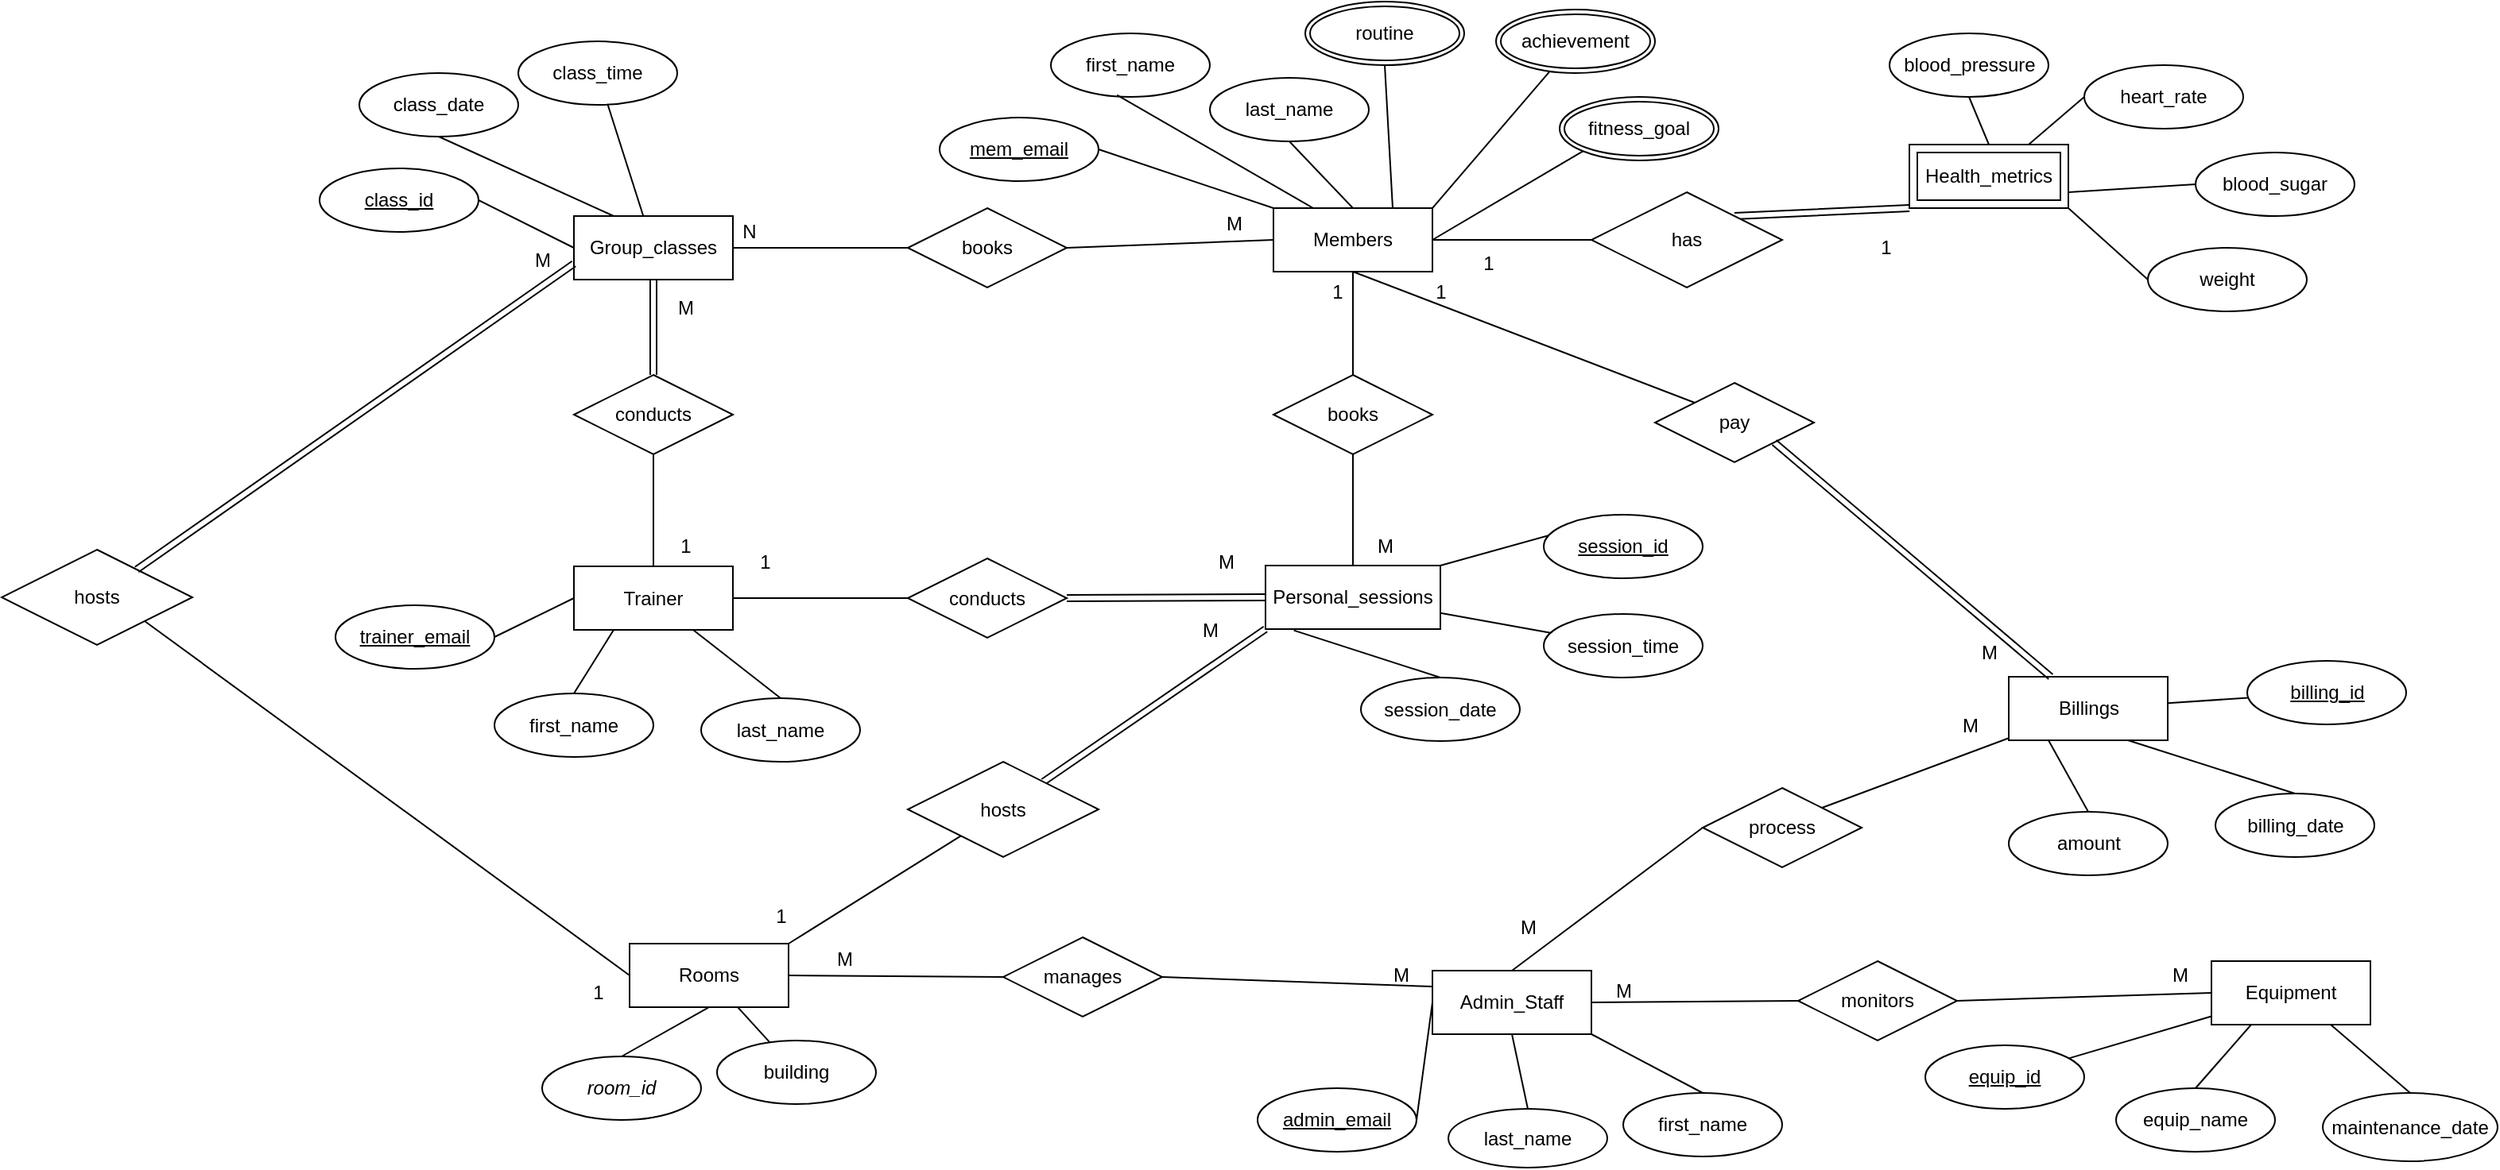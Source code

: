 <mxfile version="24.2.3" type="device">
  <diagram name="Page-1" id="dKdG1l-b8XT4-n1U0-iH">
    <mxGraphModel dx="2693" dy="757" grid="1" gridSize="10" guides="1" tooltips="1" connect="1" arrows="1" fold="1" page="1" pageScale="1" pageWidth="850" pageHeight="1100" math="0" shadow="0">
      <root>
        <mxCell id="0" />
        <mxCell id="1" parent="0" />
        <mxCell id="GRVf-cc35iNBk32rHGMJ-2" value="Members" style="whiteSpace=wrap;html=1;align=center;" parent="1" vertex="1">
          <mxGeometry x="120" y="160" width="100" height="40" as="geometry" />
        </mxCell>
        <mxCell id="GRVf-cc35iNBk32rHGMJ-5" value="last_name" style="ellipse;whiteSpace=wrap;html=1;align=center;" parent="1" vertex="1">
          <mxGeometry x="80" y="78" width="100" height="40" as="geometry" />
        </mxCell>
        <mxCell id="GRVf-cc35iNBk32rHGMJ-6" value="first_name" style="ellipse;whiteSpace=wrap;html=1;align=center;" parent="1" vertex="1">
          <mxGeometry x="-20" y="50" width="100" height="40" as="geometry" />
        </mxCell>
        <mxCell id="GRVf-cc35iNBk32rHGMJ-14" value="" style="endArrow=none;html=1;rounded=0;entryX=1;entryY=0.5;entryDx=0;entryDy=0;exitX=0;exitY=0;exitDx=0;exitDy=0;" parent="1" source="GRVf-cc35iNBk32rHGMJ-2" target="GRVf-cc35iNBk32rHGMJ-28" edge="1">
          <mxGeometry width="50" height="50" relative="1" as="geometry">
            <mxPoint x="400" y="310" as="sourcePoint" />
            <mxPoint x="10" y="160" as="targetPoint" />
          </mxGeometry>
        </mxCell>
        <mxCell id="GRVf-cc35iNBk32rHGMJ-15" value="" style="endArrow=none;html=1;rounded=0;entryX=0.416;entryY=0.97;entryDx=0;entryDy=0;entryPerimeter=0;exitX=0.25;exitY=0;exitDx=0;exitDy=0;" parent="1" source="GRVf-cc35iNBk32rHGMJ-2" target="GRVf-cc35iNBk32rHGMJ-6" edge="1">
          <mxGeometry width="50" height="50" relative="1" as="geometry">
            <mxPoint x="400" y="310" as="sourcePoint" />
            <mxPoint x="450" y="260" as="targetPoint" />
          </mxGeometry>
        </mxCell>
        <mxCell id="GRVf-cc35iNBk32rHGMJ-16" value="" style="endArrow=none;html=1;rounded=0;entryX=0.5;entryY=1;entryDx=0;entryDy=0;exitX=0.5;exitY=0;exitDx=0;exitDy=0;" parent="1" source="GRVf-cc35iNBk32rHGMJ-2" target="GRVf-cc35iNBk32rHGMJ-5" edge="1">
          <mxGeometry width="50" height="50" relative="1" as="geometry">
            <mxPoint x="400" y="310" as="sourcePoint" />
            <mxPoint x="450" y="260" as="targetPoint" />
          </mxGeometry>
        </mxCell>
        <mxCell id="GRVf-cc35iNBk32rHGMJ-23" value="1" style="text;html=1;align=center;verticalAlign=middle;resizable=0;points=[];autosize=1;strokeColor=none;fillColor=none;" parent="1" vertex="1">
          <mxGeometry x="577.5" y="118" width="30" height="30" as="geometry" />
        </mxCell>
        <mxCell id="GRVf-cc35iNBk32rHGMJ-27" value="" style="endArrow=none;html=1;rounded=0;entryX=0;entryY=0.5;entryDx=0;entryDy=0;exitX=0.75;exitY=0;exitDx=0;exitDy=0;" parent="1" source="GRVf-cc35iNBk32rHGMJ-134" target="GRVf-cc35iNBk32rHGMJ-32" edge="1">
          <mxGeometry width="50" height="50" relative="1" as="geometry">
            <mxPoint x="702.5" y="120" as="sourcePoint" />
            <mxPoint x="732.5" y="98" as="targetPoint" />
          </mxGeometry>
        </mxCell>
        <mxCell id="GRVf-cc35iNBk32rHGMJ-28" value="&lt;u&gt;mem_email&lt;/u&gt;" style="ellipse;whiteSpace=wrap;html=1;align=center;" parent="1" vertex="1">
          <mxGeometry x="-90" y="103" width="100" height="40" as="geometry" />
        </mxCell>
        <mxCell id="GRVf-cc35iNBk32rHGMJ-32" value="heart_rate" style="ellipse;shape=ellipse;margin=3;whiteSpace=wrap;html=1;align=center;" parent="1" vertex="1">
          <mxGeometry x="630" y="70" width="100" height="40" as="geometry" />
        </mxCell>
        <mxCell id="GRVf-cc35iNBk32rHGMJ-34" value="blood_pressure" style="ellipse;shape=ellipse;margin=3;whiteSpace=wrap;html=1;align=center;" parent="1" vertex="1">
          <mxGeometry x="507.5" y="50" width="100" height="40" as="geometry" />
        </mxCell>
        <mxCell id="GRVf-cc35iNBk32rHGMJ-37" value="Trainer" style="whiteSpace=wrap;html=1;align=center;" parent="1" vertex="1">
          <mxGeometry x="-320" y="385.5" width="100" height="40" as="geometry" />
        </mxCell>
        <mxCell id="GRVf-cc35iNBk32rHGMJ-38" value="last_name" style="ellipse;whiteSpace=wrap;html=1;align=center;" parent="1" vertex="1">
          <mxGeometry x="-240" y="468.5" width="100" height="40" as="geometry" />
        </mxCell>
        <mxCell id="GRVf-cc35iNBk32rHGMJ-39" value="first_name" style="ellipse;whiteSpace=wrap;html=1;align=center;" parent="1" vertex="1">
          <mxGeometry x="-370" y="465.5" width="100" height="40" as="geometry" />
        </mxCell>
        <mxCell id="GRVf-cc35iNBk32rHGMJ-40" value="" style="endArrow=none;html=1;rounded=0;entryX=1;entryY=0.5;entryDx=0;entryDy=0;exitX=0;exitY=0.5;exitDx=0;exitDy=0;" parent="1" source="GRVf-cc35iNBk32rHGMJ-37" target="GRVf-cc35iNBk32rHGMJ-44" edge="1">
          <mxGeometry width="50" height="50" relative="1" as="geometry">
            <mxPoint x="-30" y="555.5" as="sourcePoint" />
            <mxPoint x="-420" y="405.5" as="targetPoint" />
          </mxGeometry>
        </mxCell>
        <mxCell id="GRVf-cc35iNBk32rHGMJ-41" value="" style="endArrow=none;html=1;rounded=0;entryX=0.5;entryY=0;entryDx=0;entryDy=0;exitX=0.25;exitY=1;exitDx=0;exitDy=0;" parent="1" source="GRVf-cc35iNBk32rHGMJ-37" target="GRVf-cc35iNBk32rHGMJ-39" edge="1">
          <mxGeometry width="50" height="50" relative="1" as="geometry">
            <mxPoint x="-30" y="555.5" as="sourcePoint" />
            <mxPoint x="20" y="505.5" as="targetPoint" />
          </mxGeometry>
        </mxCell>
        <mxCell id="GRVf-cc35iNBk32rHGMJ-42" value="" style="endArrow=none;html=1;rounded=0;entryX=0.5;entryY=0;entryDx=0;entryDy=0;exitX=0.75;exitY=1;exitDx=0;exitDy=0;" parent="1" source="GRVf-cc35iNBk32rHGMJ-37" target="GRVf-cc35iNBk32rHGMJ-38" edge="1">
          <mxGeometry width="50" height="50" relative="1" as="geometry">
            <mxPoint x="-30" y="555.5" as="sourcePoint" />
            <mxPoint x="20" y="505.5" as="targetPoint" />
          </mxGeometry>
        </mxCell>
        <mxCell id="GRVf-cc35iNBk32rHGMJ-43" value="" style="resizable=0;html=1;whiteSpace=wrap;align=left;verticalAlign=bottom;" parent="1" connectable="0" vertex="1">
          <mxGeometry x="-210" y="425.5" as="geometry" />
        </mxCell>
        <mxCell id="GRVf-cc35iNBk32rHGMJ-44" value="&lt;u&gt;trainer_email&lt;/u&gt;" style="ellipse;whiteSpace=wrap;html=1;align=center;" parent="1" vertex="1">
          <mxGeometry x="-470" y="410" width="100" height="40" as="geometry" />
        </mxCell>
        <mxCell id="GRVf-cc35iNBk32rHGMJ-47" value="Admin_Staff" style="whiteSpace=wrap;html=1;align=center;" parent="1" vertex="1">
          <mxGeometry x="220" y="640" width="100" height="40" as="geometry" />
        </mxCell>
        <mxCell id="GRVf-cc35iNBk32rHGMJ-48" value="last_name" style="ellipse;whiteSpace=wrap;html=1;align=center;" parent="1" vertex="1">
          <mxGeometry x="230" y="727" width="100" height="37" as="geometry" />
        </mxCell>
        <mxCell id="GRVf-cc35iNBk32rHGMJ-49" value="first_name" style="ellipse;whiteSpace=wrap;html=1;align=center;" parent="1" vertex="1">
          <mxGeometry x="340" y="717" width="100" height="40" as="geometry" />
        </mxCell>
        <mxCell id="GRVf-cc35iNBk32rHGMJ-50" value="" style="endArrow=none;html=1;rounded=0;entryX=1;entryY=0.5;entryDx=0;entryDy=0;exitX=0;exitY=0.5;exitDx=0;exitDy=0;" parent="1" source="GRVf-cc35iNBk32rHGMJ-47" target="GRVf-cc35iNBk32rHGMJ-54" edge="1">
          <mxGeometry width="50" height="50" relative="1" as="geometry">
            <mxPoint x="490" y="767" as="sourcePoint" />
            <mxPoint x="100" y="617" as="targetPoint" />
          </mxGeometry>
        </mxCell>
        <mxCell id="GRVf-cc35iNBk32rHGMJ-51" value="" style="endArrow=none;html=1;rounded=0;entryX=0.5;entryY=0;entryDx=0;entryDy=0;exitX=1;exitY=1;exitDx=0;exitDy=0;" parent="1" source="GRVf-cc35iNBk32rHGMJ-47" target="GRVf-cc35iNBk32rHGMJ-49" edge="1">
          <mxGeometry width="50" height="50" relative="1" as="geometry">
            <mxPoint x="490" y="767" as="sourcePoint" />
            <mxPoint x="540" y="717" as="targetPoint" />
          </mxGeometry>
        </mxCell>
        <mxCell id="GRVf-cc35iNBk32rHGMJ-54" value="&lt;u&gt;admin_email&lt;/u&gt;" style="ellipse;whiteSpace=wrap;html=1;align=center;" parent="1" vertex="1">
          <mxGeometry x="110" y="714" width="100" height="40" as="geometry" />
        </mxCell>
        <mxCell id="GRVf-cc35iNBk32rHGMJ-57" value="" style="endArrow=none;html=1;rounded=0;entryX=0.5;entryY=0;entryDx=0;entryDy=0;exitX=0.5;exitY=1;exitDx=0;exitDy=0;" parent="1" source="GRVf-cc35iNBk32rHGMJ-47" target="GRVf-cc35iNBk32rHGMJ-48" edge="1">
          <mxGeometry width="50" height="50" relative="1" as="geometry">
            <mxPoint x="120" y="507" as="sourcePoint" />
            <mxPoint x="170" y="457" as="targetPoint" />
          </mxGeometry>
        </mxCell>
        <mxCell id="GRVf-cc35iNBk32rHGMJ-68" value="Personal_sessions" style="whiteSpace=wrap;html=1;align=center;" parent="1" vertex="1">
          <mxGeometry x="115" y="385" width="110" height="40" as="geometry" />
        </mxCell>
        <mxCell id="GRVf-cc35iNBk32rHGMJ-70" value="session_date" style="ellipse;whiteSpace=wrap;html=1;align=center;" parent="1" vertex="1">
          <mxGeometry x="175" y="455.5" width="100" height="40" as="geometry" />
        </mxCell>
        <mxCell id="GRVf-cc35iNBk32rHGMJ-71" value="" style="endArrow=none;html=1;rounded=0;entryX=0.5;entryY=0;entryDx=0;entryDy=0;exitX=1;exitY=0;exitDx=0;exitDy=0;" parent="1" source="GRVf-cc35iNBk32rHGMJ-68" target="GRVf-cc35iNBk32rHGMJ-73" edge="1">
          <mxGeometry width="50" height="50" relative="1" as="geometry">
            <mxPoint x="420" y="510.5" as="sourcePoint" />
            <mxPoint x="30" y="360.5" as="targetPoint" />
          </mxGeometry>
        </mxCell>
        <mxCell id="GRVf-cc35iNBk32rHGMJ-72" value="" style="endArrow=none;html=1;rounded=0;entryX=0.5;entryY=0;entryDx=0;entryDy=0;exitX=0.162;exitY=1.02;exitDx=0;exitDy=0;exitPerimeter=0;" parent="1" source="GRVf-cc35iNBk32rHGMJ-68" target="GRVf-cc35iNBk32rHGMJ-70" edge="1">
          <mxGeometry width="50" height="50" relative="1" as="geometry">
            <mxPoint x="420" y="510.5" as="sourcePoint" />
            <mxPoint x="470" y="460.5" as="targetPoint" />
          </mxGeometry>
        </mxCell>
        <mxCell id="GRVf-cc35iNBk32rHGMJ-73" value="&lt;u&gt;session_id&lt;/u&gt;" style="ellipse;whiteSpace=wrap;html=1;align=center;" parent="1" vertex="1">
          <mxGeometry x="290" y="353" width="100" height="40" as="geometry" />
        </mxCell>
        <mxCell id="GRVf-cc35iNBk32rHGMJ-74" value="session_time" style="ellipse;whiteSpace=wrap;html=1;align=center;" parent="1" vertex="1">
          <mxGeometry x="290" y="415.5" width="100" height="40" as="geometry" />
        </mxCell>
        <mxCell id="GRVf-cc35iNBk32rHGMJ-75" value="" style="endArrow=none;html=1;rounded=0;" parent="1" source="GRVf-cc35iNBk32rHGMJ-74" target="GRVf-cc35iNBk32rHGMJ-68" edge="1">
          <mxGeometry width="50" height="50" relative="1" as="geometry">
            <mxPoint x="420" y="500.5" as="sourcePoint" />
            <mxPoint x="470" y="450.5" as="targetPoint" />
          </mxGeometry>
        </mxCell>
        <mxCell id="GRVf-cc35iNBk32rHGMJ-77" value="books" style="shape=rhombus;perimeter=rhombusPerimeter;whiteSpace=wrap;html=1;align=center;" parent="1" vertex="1">
          <mxGeometry x="120" y="265" width="100" height="50" as="geometry" />
        </mxCell>
        <mxCell id="GRVf-cc35iNBk32rHGMJ-78" value="" style="resizable=0;html=1;whiteSpace=wrap;align=right;verticalAlign=bottom;" parent="1" connectable="0" vertex="1">
          <mxGeometry x="240" y="315" as="geometry" />
        </mxCell>
        <mxCell id="GRVf-cc35iNBk32rHGMJ-80" value="conducts" style="shape=rhombus;perimeter=rhombusPerimeter;whiteSpace=wrap;html=1;align=center;" parent="1" vertex="1">
          <mxGeometry x="-110" y="380.5" width="100" height="50" as="geometry" />
        </mxCell>
        <mxCell id="GRVf-cc35iNBk32rHGMJ-90" value="books" style="shape=rhombus;perimeter=rhombusPerimeter;whiteSpace=wrap;html=1;align=center;" parent="1" vertex="1">
          <mxGeometry x="-110" y="160" width="100" height="50" as="geometry" />
        </mxCell>
        <mxCell id="GRVf-cc35iNBk32rHGMJ-91" value="" style="resizable=0;html=1;whiteSpace=wrap;align=right;verticalAlign=bottom;" parent="1" connectable="0" vertex="1">
          <mxGeometry x="-215" y="84.5" as="geometry" />
        </mxCell>
        <mxCell id="GRVf-cc35iNBk32rHGMJ-92" value="conducts" style="shape=rhombus;perimeter=rhombusPerimeter;whiteSpace=wrap;html=1;align=center;" parent="1" vertex="1">
          <mxGeometry x="-320" y="265" width="100" height="50" as="geometry" />
        </mxCell>
        <mxCell id="GRVf-cc35iNBk32rHGMJ-93" value="Rooms" style="whiteSpace=wrap;html=1;align=center;" parent="1" vertex="1">
          <mxGeometry x="-285" y="623" width="100" height="40" as="geometry" />
        </mxCell>
        <mxCell id="GRVf-cc35iNBk32rHGMJ-96" value="" style="endArrow=none;html=1;rounded=0;entryX=0.5;entryY=0;entryDx=0;entryDy=0;exitX=0.5;exitY=1;exitDx=0;exitDy=0;" parent="1" source="GRVf-cc35iNBk32rHGMJ-93" target="GRVf-cc35iNBk32rHGMJ-100" edge="1">
          <mxGeometry width="50" height="50" relative="1" as="geometry">
            <mxPoint x="-10" y="794" as="sourcePoint" />
            <mxPoint x="-400" y="644" as="targetPoint" />
          </mxGeometry>
        </mxCell>
        <mxCell id="GRVf-cc35iNBk32rHGMJ-99" value="" style="resizable=0;html=1;whiteSpace=wrap;align=left;verticalAlign=bottom;" parent="1" connectable="0" vertex="1">
          <mxGeometry x="-190" y="664" as="geometry" />
        </mxCell>
        <mxCell id="GRVf-cc35iNBk32rHGMJ-100" value="&lt;i&gt;room_id&lt;/i&gt;" style="ellipse;whiteSpace=wrap;html=1;align=center;" parent="1" vertex="1">
          <mxGeometry x="-340" y="694" width="100" height="40" as="geometry" />
        </mxCell>
        <mxCell id="GRVf-cc35iNBk32rHGMJ-101" value="building" style="ellipse;whiteSpace=wrap;html=1;align=center;" parent="1" vertex="1">
          <mxGeometry x="-230" y="684" width="100" height="40" as="geometry" />
        </mxCell>
        <mxCell id="GRVf-cc35iNBk32rHGMJ-102" value="" style="endArrow=none;html=1;rounded=0;" parent="1" source="GRVf-cc35iNBk32rHGMJ-101" target="GRVf-cc35iNBk32rHGMJ-93" edge="1">
          <mxGeometry width="50" height="50" relative="1" as="geometry">
            <mxPoint x="-10" y="784" as="sourcePoint" />
            <mxPoint x="40" y="734" as="targetPoint" />
          </mxGeometry>
        </mxCell>
        <mxCell id="GRVf-cc35iNBk32rHGMJ-103" value="Equipment" style="whiteSpace=wrap;html=1;align=center;" parent="1" vertex="1">
          <mxGeometry x="710" y="634" width="100" height="40" as="geometry" />
        </mxCell>
        <mxCell id="GRVf-cc35iNBk32rHGMJ-104" value="maintenance_date" style="ellipse;whiteSpace=wrap;html=1;align=center;" parent="1" vertex="1">
          <mxGeometry x="780" y="717" width="110" height="43" as="geometry" />
        </mxCell>
        <mxCell id="GRVf-cc35iNBk32rHGMJ-105" value="equip_name" style="ellipse;whiteSpace=wrap;html=1;align=center;" parent="1" vertex="1">
          <mxGeometry x="650" y="714" width="100" height="40" as="geometry" />
        </mxCell>
        <mxCell id="GRVf-cc35iNBk32rHGMJ-107" value="" style="endArrow=none;html=1;rounded=0;entryX=0.5;entryY=0;entryDx=0;entryDy=0;exitX=0.25;exitY=1;exitDx=0;exitDy=0;" parent="1" source="GRVf-cc35iNBk32rHGMJ-103" target="GRVf-cc35iNBk32rHGMJ-105" edge="1">
          <mxGeometry width="50" height="50" relative="1" as="geometry">
            <mxPoint x="990" y="804" as="sourcePoint" />
            <mxPoint x="1040" y="754" as="targetPoint" />
          </mxGeometry>
        </mxCell>
        <mxCell id="GRVf-cc35iNBk32rHGMJ-108" value="" style="endArrow=none;html=1;rounded=0;entryX=0.5;entryY=0;entryDx=0;entryDy=0;exitX=0.75;exitY=1;exitDx=0;exitDy=0;" parent="1" source="GRVf-cc35iNBk32rHGMJ-103" target="GRVf-cc35iNBk32rHGMJ-104" edge="1">
          <mxGeometry width="50" height="50" relative="1" as="geometry">
            <mxPoint x="990" y="804" as="sourcePoint" />
            <mxPoint x="1040" y="754" as="targetPoint" />
          </mxGeometry>
        </mxCell>
        <mxCell id="GRVf-cc35iNBk32rHGMJ-109" value="" style="resizable=0;html=1;whiteSpace=wrap;align=left;verticalAlign=bottom;" parent="1" connectable="0" vertex="1">
          <mxGeometry x="810" y="674" as="geometry" />
        </mxCell>
        <mxCell id="GRVf-cc35iNBk32rHGMJ-111" value="&lt;u&gt;equip_id&lt;/u&gt;" style="ellipse;whiteSpace=wrap;html=1;align=center;" parent="1" vertex="1">
          <mxGeometry x="530" y="687" width="100" height="40" as="geometry" />
        </mxCell>
        <mxCell id="GRVf-cc35iNBk32rHGMJ-112" value="" style="endArrow=none;html=1;rounded=0;" parent="1" source="GRVf-cc35iNBk32rHGMJ-111" target="GRVf-cc35iNBk32rHGMJ-103" edge="1">
          <mxGeometry width="50" height="50" relative="1" as="geometry">
            <mxPoint x="990" y="794" as="sourcePoint" />
            <mxPoint x="1040" y="744" as="targetPoint" />
          </mxGeometry>
        </mxCell>
        <mxCell id="GRVf-cc35iNBk32rHGMJ-113" value="Billings" style="whiteSpace=wrap;html=1;align=center;" parent="1" vertex="1">
          <mxGeometry x="582.5" y="455" width="100" height="40" as="geometry" />
        </mxCell>
        <mxCell id="GRVf-cc35iNBk32rHGMJ-114" value="billing_date" style="ellipse;whiteSpace=wrap;html=1;align=center;" parent="1" vertex="1">
          <mxGeometry x="712.5" y="528.5" width="100" height="40" as="geometry" />
        </mxCell>
        <mxCell id="GRVf-cc35iNBk32rHGMJ-115" value="amount" style="ellipse;whiteSpace=wrap;html=1;align=center;" parent="1" vertex="1">
          <mxGeometry x="582.5" y="540" width="100" height="40" as="geometry" />
        </mxCell>
        <mxCell id="GRVf-cc35iNBk32rHGMJ-117" value="" style="endArrow=none;html=1;rounded=0;entryX=0.5;entryY=0;entryDx=0;entryDy=0;exitX=0.25;exitY=1;exitDx=0;exitDy=0;" parent="1" source="GRVf-cc35iNBk32rHGMJ-113" target="GRVf-cc35iNBk32rHGMJ-115" edge="1">
          <mxGeometry width="50" height="50" relative="1" as="geometry">
            <mxPoint x="862.5" y="625" as="sourcePoint" />
            <mxPoint x="912.5" y="575" as="targetPoint" />
          </mxGeometry>
        </mxCell>
        <mxCell id="GRVf-cc35iNBk32rHGMJ-118" value="" style="endArrow=none;html=1;rounded=0;entryX=0.5;entryY=0;entryDx=0;entryDy=0;exitX=0.75;exitY=1;exitDx=0;exitDy=0;" parent="1" source="GRVf-cc35iNBk32rHGMJ-113" target="GRVf-cc35iNBk32rHGMJ-114" edge="1">
          <mxGeometry width="50" height="50" relative="1" as="geometry">
            <mxPoint x="862.5" y="625" as="sourcePoint" />
            <mxPoint x="912.5" y="575" as="targetPoint" />
          </mxGeometry>
        </mxCell>
        <mxCell id="GRVf-cc35iNBk32rHGMJ-119" value="" style="resizable=0;html=1;whiteSpace=wrap;align=left;verticalAlign=bottom;" parent="1" connectable="0" vertex="1">
          <mxGeometry x="682.5" y="495" as="geometry" />
        </mxCell>
        <mxCell id="GRVf-cc35iNBk32rHGMJ-121" value="&lt;u&gt;billing_id&lt;/u&gt;" style="ellipse;whiteSpace=wrap;html=1;align=center;" parent="1" vertex="1">
          <mxGeometry x="732.5" y="445" width="100" height="40" as="geometry" />
        </mxCell>
        <mxCell id="GRVf-cc35iNBk32rHGMJ-122" value="" style="endArrow=none;html=1;rounded=0;" parent="1" source="GRVf-cc35iNBk32rHGMJ-121" target="GRVf-cc35iNBk32rHGMJ-113" edge="1">
          <mxGeometry width="50" height="50" relative="1" as="geometry">
            <mxPoint x="862.5" y="615" as="sourcePoint" />
            <mxPoint x="912.5" y="565" as="targetPoint" />
          </mxGeometry>
        </mxCell>
        <mxCell id="GRVf-cc35iNBk32rHGMJ-123" value="Group_classes" style="whiteSpace=wrap;html=1;align=center;" parent="1" vertex="1">
          <mxGeometry x="-320" y="165" width="100" height="40" as="geometry" />
        </mxCell>
        <mxCell id="GRVf-cc35iNBk32rHGMJ-125" value="class_date" style="ellipse;whiteSpace=wrap;html=1;align=center;" parent="1" vertex="1">
          <mxGeometry x="-455" y="75" width="100" height="40" as="geometry" />
        </mxCell>
        <mxCell id="GRVf-cc35iNBk32rHGMJ-126" value="" style="endArrow=none;html=1;rounded=0;entryX=1;entryY=0.5;entryDx=0;entryDy=0;exitX=0;exitY=0.5;exitDx=0;exitDy=0;" parent="1" source="GRVf-cc35iNBk32rHGMJ-123" target="GRVf-cc35iNBk32rHGMJ-130" edge="1">
          <mxGeometry width="50" height="50" relative="1" as="geometry">
            <mxPoint x="-35" y="335" as="sourcePoint" />
            <mxPoint x="-425" y="185" as="targetPoint" />
          </mxGeometry>
        </mxCell>
        <mxCell id="GRVf-cc35iNBk32rHGMJ-127" value="" style="endArrow=none;html=1;rounded=0;entryX=0.5;entryY=1;entryDx=0;entryDy=0;exitX=0.25;exitY=0;exitDx=0;exitDy=0;" parent="1" source="GRVf-cc35iNBk32rHGMJ-123" target="GRVf-cc35iNBk32rHGMJ-125" edge="1">
          <mxGeometry width="50" height="50" relative="1" as="geometry">
            <mxPoint x="-35" y="335" as="sourcePoint" />
            <mxPoint x="15" y="285" as="targetPoint" />
          </mxGeometry>
        </mxCell>
        <mxCell id="GRVf-cc35iNBk32rHGMJ-129" value="" style="resizable=0;html=1;whiteSpace=wrap;align=left;verticalAlign=bottom;" parent="1" connectable="0" vertex="1">
          <mxGeometry x="-215" y="205" as="geometry" />
        </mxCell>
        <mxCell id="GRVf-cc35iNBk32rHGMJ-130" value="&lt;u&gt;class_id&lt;/u&gt;" style="ellipse;whiteSpace=wrap;html=1;align=center;" parent="1" vertex="1">
          <mxGeometry x="-480" y="135" width="100" height="40" as="geometry" />
        </mxCell>
        <mxCell id="GRVf-cc35iNBk32rHGMJ-131" value="class_time" style="ellipse;whiteSpace=wrap;html=1;align=center;" parent="1" vertex="1">
          <mxGeometry x="-355" y="55" width="100" height="40" as="geometry" />
        </mxCell>
        <mxCell id="GRVf-cc35iNBk32rHGMJ-132" value="" style="endArrow=none;html=1;rounded=0;" parent="1" source="GRVf-cc35iNBk32rHGMJ-131" target="GRVf-cc35iNBk32rHGMJ-123" edge="1">
          <mxGeometry width="50" height="50" relative="1" as="geometry">
            <mxPoint x="-35" y="325" as="sourcePoint" />
            <mxPoint x="15" y="275" as="targetPoint" />
          </mxGeometry>
        </mxCell>
        <mxCell id="GRVf-cc35iNBk32rHGMJ-134" value="Health_metrics" style="shape=ext;margin=3;double=1;whiteSpace=wrap;html=1;align=center;" parent="1" vertex="1">
          <mxGeometry x="520" y="120" width="100" height="40" as="geometry" />
        </mxCell>
        <mxCell id="GRVf-cc35iNBk32rHGMJ-137" value="manages" style="shape=rhombus;perimeter=rhombusPerimeter;whiteSpace=wrap;html=1;align=center;" parent="1" vertex="1">
          <mxGeometry x="-50" y="619" width="100" height="50" as="geometry" />
        </mxCell>
        <mxCell id="GRVf-cc35iNBk32rHGMJ-139" value="monitors" style="shape=rhombus;perimeter=rhombusPerimeter;whiteSpace=wrap;html=1;align=center;" parent="1" vertex="1">
          <mxGeometry x="450" y="634" width="100" height="50" as="geometry" />
        </mxCell>
        <mxCell id="GRVf-cc35iNBk32rHGMJ-140" value="pay" style="shape=rhombus;perimeter=rhombusPerimeter;whiteSpace=wrap;html=1;align=center;" parent="1" vertex="1">
          <mxGeometry x="360" y="270" width="100" height="50" as="geometry" />
        </mxCell>
        <mxCell id="GRVf-cc35iNBk32rHGMJ-141" value="process" style="shape=rhombus;perimeter=rhombusPerimeter;whiteSpace=wrap;html=1;align=center;" parent="1" vertex="1">
          <mxGeometry x="390" y="525" width="100" height="50" as="geometry" />
        </mxCell>
        <mxCell id="GRVf-cc35iNBk32rHGMJ-142" value="blood_sugar" style="ellipse;shape=ellipse;margin=3;whiteSpace=wrap;html=1;align=center;" parent="1" vertex="1">
          <mxGeometry x="700" y="125" width="100" height="40" as="geometry" />
        </mxCell>
        <mxCell id="GRVf-cc35iNBk32rHGMJ-144" value="" style="endArrow=none;html=1;rounded=0;entryX=0;entryY=0.5;entryDx=0;entryDy=0;exitX=1;exitY=0.75;exitDx=0;exitDy=0;" parent="1" source="GRVf-cc35iNBk32rHGMJ-134" target="GRVf-cc35iNBk32rHGMJ-142" edge="1">
          <mxGeometry width="50" height="50" relative="1" as="geometry">
            <mxPoint x="717.5" y="230" as="sourcePoint" />
            <mxPoint x="597.5" y="330" as="targetPoint" />
          </mxGeometry>
        </mxCell>
        <mxCell id="GRVf-cc35iNBk32rHGMJ-146" value="" style="endArrow=none;html=1;rounded=0;entryX=0;entryY=0.5;entryDx=0;entryDy=0;exitX=1;exitY=1;exitDx=0;exitDy=0;" parent="1" source="GRVf-cc35iNBk32rHGMJ-134" target="GRVf-cc35iNBk32rHGMJ-147" edge="1">
          <mxGeometry width="50" height="50" relative="1" as="geometry">
            <mxPoint x="767.5" y="230" as="sourcePoint" />
            <mxPoint x="817.5" y="330" as="targetPoint" />
          </mxGeometry>
        </mxCell>
        <mxCell id="GRVf-cc35iNBk32rHGMJ-147" value="weight" style="ellipse;shape=ellipse;margin=3;whiteSpace=wrap;html=1;align=center;" parent="1" vertex="1">
          <mxGeometry x="670" y="185" width="100" height="40" as="geometry" />
        </mxCell>
        <mxCell id="GRVf-cc35iNBk32rHGMJ-151" value="" style="shape=link;html=1;rounded=0;entryX=0;entryY=1;entryDx=0;entryDy=0;exitX=1;exitY=0;exitDx=0;exitDy=0;" parent="1" source="8PQpxy9O9Xi7V9xS_Nx0-37" target="GRVf-cc35iNBk32rHGMJ-134" edge="1">
          <mxGeometry width="100" relative="1" as="geometry">
            <mxPoint x="460" y="157" as="sourcePoint" />
            <mxPoint x="330" y="417" as="targetPoint" />
          </mxGeometry>
        </mxCell>
        <mxCell id="GRVf-cc35iNBk32rHGMJ-154" value="" style="endArrow=none;html=1;rounded=0;entryX=0;entryY=0;entryDx=0;entryDy=0;exitX=0.5;exitY=1;exitDx=0;exitDy=0;" parent="1" source="GRVf-cc35iNBk32rHGMJ-2" target="GRVf-cc35iNBk32rHGMJ-140" edge="1">
          <mxGeometry width="50" height="50" relative="1" as="geometry">
            <mxPoint x="250" y="420" as="sourcePoint" />
            <mxPoint x="300" y="370" as="targetPoint" />
          </mxGeometry>
        </mxCell>
        <mxCell id="GRVf-cc35iNBk32rHGMJ-156" value="1" style="text;html=1;align=center;verticalAlign=middle;resizable=0;points=[];autosize=1;strokeColor=none;fillColor=none;" parent="1" vertex="1">
          <mxGeometry x="210" y="198" width="30" height="30" as="geometry" />
        </mxCell>
        <mxCell id="GRVf-cc35iNBk32rHGMJ-157" value="M" style="text;html=1;align=center;verticalAlign=middle;resizable=0;points=[];autosize=1;strokeColor=none;fillColor=none;" parent="1" vertex="1">
          <mxGeometry x="555" y="425" width="30" height="30" as="geometry" />
        </mxCell>
        <mxCell id="GRVf-cc35iNBk32rHGMJ-159" value="" style="endArrow=none;html=1;rounded=0;entryX=0.5;entryY=1;entryDx=0;entryDy=0;exitX=0.5;exitY=0;exitDx=0;exitDy=0;" parent="1" source="GRVf-cc35iNBk32rHGMJ-68" target="GRVf-cc35iNBk32rHGMJ-77" edge="1">
          <mxGeometry width="50" height="50" relative="1" as="geometry">
            <mxPoint x="250" y="420" as="sourcePoint" />
            <mxPoint x="300" y="370" as="targetPoint" />
          </mxGeometry>
        </mxCell>
        <mxCell id="GRVf-cc35iNBk32rHGMJ-161" value="M" style="text;html=1;align=center;verticalAlign=middle;resizable=0;points=[];autosize=1;strokeColor=none;fillColor=none;" parent="1" vertex="1">
          <mxGeometry x="175" y="358" width="30" height="30" as="geometry" />
        </mxCell>
        <mxCell id="GRVf-cc35iNBk32rHGMJ-163" value="1" style="text;html=1;align=center;verticalAlign=middle;resizable=0;points=[];autosize=1;strokeColor=none;fillColor=none;" parent="1" vertex="1">
          <mxGeometry x="145" y="198" width="30" height="30" as="geometry" />
        </mxCell>
        <mxCell id="GRVf-cc35iNBk32rHGMJ-168" value="" style="endArrow=none;html=1;rounded=0;" parent="1" source="GRVf-cc35iNBk32rHGMJ-77" target="GRVf-cc35iNBk32rHGMJ-2" edge="1">
          <mxGeometry width="50" height="50" relative="1" as="geometry">
            <mxPoint x="250" y="420" as="sourcePoint" />
            <mxPoint x="300" y="370" as="targetPoint" />
          </mxGeometry>
        </mxCell>
        <mxCell id="GRVf-cc35iNBk32rHGMJ-169" value="" style="endArrow=none;html=1;rounded=0;exitX=1;exitY=0.5;exitDx=0;exitDy=0;entryX=0;entryY=0.5;entryDx=0;entryDy=0;" parent="1" source="GRVf-cc35iNBk32rHGMJ-37" target="GRVf-cc35iNBk32rHGMJ-80" edge="1">
          <mxGeometry width="50" height="50" relative="1" as="geometry">
            <mxPoint x="250" y="420" as="sourcePoint" />
            <mxPoint x="300" y="370" as="targetPoint" />
          </mxGeometry>
        </mxCell>
        <mxCell id="GRVf-cc35iNBk32rHGMJ-171" value="" style="shape=link;html=1;rounded=0;exitX=1;exitY=0.5;exitDx=0;exitDy=0;entryX=0;entryY=0.5;entryDx=0;entryDy=0;" parent="1" source="GRVf-cc35iNBk32rHGMJ-80" target="GRVf-cc35iNBk32rHGMJ-68" edge="1">
          <mxGeometry width="100" relative="1" as="geometry">
            <mxPoint x="220" y="400" as="sourcePoint" />
            <mxPoint x="320" y="400" as="targetPoint" />
          </mxGeometry>
        </mxCell>
        <mxCell id="GRVf-cc35iNBk32rHGMJ-172" value="" style="shape=link;html=1;rounded=0;exitX=0.5;exitY=1;exitDx=0;exitDy=0;entryX=0.5;entryY=0;entryDx=0;entryDy=0;" parent="1" source="GRVf-cc35iNBk32rHGMJ-123" target="GRVf-cc35iNBk32rHGMJ-92" edge="1">
          <mxGeometry width="100" relative="1" as="geometry">
            <mxPoint x="220" y="400" as="sourcePoint" />
            <mxPoint x="320" y="400" as="targetPoint" />
          </mxGeometry>
        </mxCell>
        <mxCell id="GRVf-cc35iNBk32rHGMJ-173" value="" style="endArrow=none;html=1;rounded=0;exitX=0.5;exitY=0;exitDx=0;exitDy=0;entryX=0.5;entryY=1;entryDx=0;entryDy=0;" parent="1" source="GRVf-cc35iNBk32rHGMJ-37" target="GRVf-cc35iNBk32rHGMJ-92" edge="1">
          <mxGeometry width="50" height="50" relative="1" as="geometry">
            <mxPoint x="250" y="420" as="sourcePoint" />
            <mxPoint x="300" y="370" as="targetPoint" />
          </mxGeometry>
        </mxCell>
        <mxCell id="GRVf-cc35iNBk32rHGMJ-174" value="" style="endArrow=none;html=1;rounded=0;entryX=1;entryY=0.5;entryDx=0;entryDy=0;exitX=0;exitY=0.5;exitDx=0;exitDy=0;" parent="1" source="GRVf-cc35iNBk32rHGMJ-2" target="GRVf-cc35iNBk32rHGMJ-90" edge="1">
          <mxGeometry width="50" height="50" relative="1" as="geometry">
            <mxPoint x="250" y="420" as="sourcePoint" />
            <mxPoint x="300" y="370" as="targetPoint" />
          </mxGeometry>
        </mxCell>
        <mxCell id="GRVf-cc35iNBk32rHGMJ-175" value="" style="endArrow=none;html=1;rounded=0;exitX=1;exitY=0.5;exitDx=0;exitDy=0;entryX=0;entryY=0.5;entryDx=0;entryDy=0;" parent="1" source="GRVf-cc35iNBk32rHGMJ-123" target="GRVf-cc35iNBk32rHGMJ-90" edge="1">
          <mxGeometry width="50" height="50" relative="1" as="geometry">
            <mxPoint x="250" y="420" as="sourcePoint" />
            <mxPoint x="300" y="370" as="targetPoint" />
          </mxGeometry>
        </mxCell>
        <mxCell id="GRVf-cc35iNBk32rHGMJ-176" value="" style="endArrow=none;html=1;rounded=0;exitX=0.5;exitY=0;exitDx=0;exitDy=0;entryX=0;entryY=0.5;entryDx=0;entryDy=0;" parent="1" source="GRVf-cc35iNBk32rHGMJ-47" target="GRVf-cc35iNBk32rHGMJ-141" edge="1">
          <mxGeometry width="50" height="50" relative="1" as="geometry">
            <mxPoint x="250" y="420" as="sourcePoint" />
            <mxPoint x="300" y="370" as="targetPoint" />
          </mxGeometry>
        </mxCell>
        <mxCell id="GRVf-cc35iNBk32rHGMJ-177" value="" style="endArrow=none;html=1;rounded=0;exitX=1;exitY=0;exitDx=0;exitDy=0;" parent="1" source="GRVf-cc35iNBk32rHGMJ-141" target="GRVf-cc35iNBk32rHGMJ-113" edge="1">
          <mxGeometry width="50" height="50" relative="1" as="geometry">
            <mxPoint x="250" y="420" as="sourcePoint" />
            <mxPoint x="300" y="370" as="targetPoint" />
          </mxGeometry>
        </mxCell>
        <mxCell id="GRVf-cc35iNBk32rHGMJ-178" value="" style="endArrow=none;html=1;rounded=0;entryX=0;entryY=0.5;entryDx=0;entryDy=0;exitX=1;exitY=0.5;exitDx=0;exitDy=0;" parent="1" source="GRVf-cc35iNBk32rHGMJ-139" target="GRVf-cc35iNBk32rHGMJ-103" edge="1">
          <mxGeometry width="50" height="50" relative="1" as="geometry">
            <mxPoint x="250" y="420" as="sourcePoint" />
            <mxPoint x="300" y="370" as="targetPoint" />
          </mxGeometry>
        </mxCell>
        <mxCell id="GRVf-cc35iNBk32rHGMJ-179" value="" style="endArrow=none;html=1;rounded=0;entryX=0;entryY=0.5;entryDx=0;entryDy=0;exitX=1;exitY=0.5;exitDx=0;exitDy=0;" parent="1" source="GRVf-cc35iNBk32rHGMJ-47" target="GRVf-cc35iNBk32rHGMJ-139" edge="1">
          <mxGeometry width="50" height="50" relative="1" as="geometry">
            <mxPoint x="250" y="420" as="sourcePoint" />
            <mxPoint x="300" y="370" as="targetPoint" />
          </mxGeometry>
        </mxCell>
        <mxCell id="GRVf-cc35iNBk32rHGMJ-180" value="" style="endArrow=none;html=1;rounded=0;exitX=0;exitY=0.25;exitDx=0;exitDy=0;entryX=1;entryY=0.5;entryDx=0;entryDy=0;" parent="1" source="GRVf-cc35iNBk32rHGMJ-47" target="GRVf-cc35iNBk32rHGMJ-137" edge="1">
          <mxGeometry width="50" height="50" relative="1" as="geometry">
            <mxPoint x="250" y="420" as="sourcePoint" />
            <mxPoint x="300" y="370" as="targetPoint" />
          </mxGeometry>
        </mxCell>
        <mxCell id="GRVf-cc35iNBk32rHGMJ-181" value="" style="endArrow=none;html=1;rounded=0;exitX=1;exitY=0.5;exitDx=0;exitDy=0;entryX=0;entryY=0.5;entryDx=0;entryDy=0;" parent="1" source="GRVf-cc35iNBk32rHGMJ-93" target="GRVf-cc35iNBk32rHGMJ-137" edge="1">
          <mxGeometry width="50" height="50" relative="1" as="geometry">
            <mxPoint x="250" y="420" as="sourcePoint" />
            <mxPoint x="300" y="370" as="targetPoint" />
          </mxGeometry>
        </mxCell>
        <mxCell id="GRVf-cc35iNBk32rHGMJ-183" value="" style="shape=link;html=1;rounded=0;entryX=0;entryY=1;entryDx=0;entryDy=0;" parent="1" source="GRVf-cc35iNBk32rHGMJ-185" target="GRVf-cc35iNBk32rHGMJ-68" edge="1">
          <mxGeometry width="100" relative="1" as="geometry">
            <mxPoint x="220" y="400" as="sourcePoint" />
            <mxPoint x="320" y="400" as="targetPoint" />
          </mxGeometry>
        </mxCell>
        <mxCell id="GRVf-cc35iNBk32rHGMJ-185" value="hosts" style="shape=rhombus;perimeter=rhombusPerimeter;whiteSpace=wrap;html=1;align=center;" parent="1" vertex="1">
          <mxGeometry x="-110" y="508.5" width="120" height="60" as="geometry" />
        </mxCell>
        <mxCell id="GRVf-cc35iNBk32rHGMJ-186" value="" style="endArrow=none;html=1;rounded=0;exitX=1;exitY=0;exitDx=0;exitDy=0;" parent="1" source="GRVf-cc35iNBk32rHGMJ-93" target="GRVf-cc35iNBk32rHGMJ-185" edge="1">
          <mxGeometry width="50" height="50" relative="1" as="geometry">
            <mxPoint x="250" y="420" as="sourcePoint" />
            <mxPoint x="300" y="370" as="targetPoint" />
          </mxGeometry>
        </mxCell>
        <mxCell id="GRVf-cc35iNBk32rHGMJ-187" value="hosts" style="shape=rhombus;perimeter=rhombusPerimeter;whiteSpace=wrap;html=1;align=center;" parent="1" vertex="1">
          <mxGeometry x="-680" y="375" width="120" height="60" as="geometry" />
        </mxCell>
        <mxCell id="GRVf-cc35iNBk32rHGMJ-188" value="" style="shape=link;html=1;rounded=0;entryX=0;entryY=0.75;entryDx=0;entryDy=0;" parent="1" source="GRVf-cc35iNBk32rHGMJ-187" target="GRVf-cc35iNBk32rHGMJ-123" edge="1">
          <mxGeometry width="100" relative="1" as="geometry">
            <mxPoint x="220" y="400" as="sourcePoint" />
            <mxPoint x="320" y="400" as="targetPoint" />
          </mxGeometry>
        </mxCell>
        <mxCell id="GRVf-cc35iNBk32rHGMJ-189" value="" style="endArrow=none;html=1;rounded=0;exitX=0;exitY=0.5;exitDx=0;exitDy=0;entryX=1;entryY=1;entryDx=0;entryDy=0;" parent="1" source="GRVf-cc35iNBk32rHGMJ-93" target="GRVf-cc35iNBk32rHGMJ-187" edge="1">
          <mxGeometry width="50" height="50" relative="1" as="geometry">
            <mxPoint x="250" y="420" as="sourcePoint" />
            <mxPoint x="300" y="370" as="targetPoint" />
          </mxGeometry>
        </mxCell>
        <mxCell id="GRVf-cc35iNBk32rHGMJ-191" value="" style="shape=link;html=1;rounded=0;exitX=1;exitY=1;exitDx=0;exitDy=0;" parent="1" source="GRVf-cc35iNBk32rHGMJ-140" target="GRVf-cc35iNBk32rHGMJ-113" edge="1">
          <mxGeometry width="100" relative="1" as="geometry">
            <mxPoint x="220" y="400" as="sourcePoint" />
            <mxPoint x="320" y="400" as="targetPoint" />
          </mxGeometry>
        </mxCell>
        <mxCell id="GRVf-cc35iNBk32rHGMJ-192" value="N" style="text;html=1;align=center;verticalAlign=middle;resizable=0;points=[];autosize=1;strokeColor=none;fillColor=none;" parent="1" vertex="1">
          <mxGeometry x="-225" y="160" width="30" height="30" as="geometry" />
        </mxCell>
        <mxCell id="GRVf-cc35iNBk32rHGMJ-193" value="M" style="text;html=1;align=center;verticalAlign=middle;resizable=0;points=[];autosize=1;strokeColor=none;fillColor=none;" parent="1" vertex="1">
          <mxGeometry x="80" y="155" width="30" height="30" as="geometry" />
        </mxCell>
        <mxCell id="GRVf-cc35iNBk32rHGMJ-194" value="1" style="text;html=1;align=center;verticalAlign=middle;resizable=0;points=[];autosize=1;strokeColor=none;fillColor=none;" parent="1" vertex="1">
          <mxGeometry x="-215" y="368" width="30" height="30" as="geometry" />
        </mxCell>
        <mxCell id="GRVf-cc35iNBk32rHGMJ-195" value="M" style="text;html=1;align=center;verticalAlign=middle;resizable=0;points=[];autosize=1;strokeColor=none;fillColor=none;" parent="1" vertex="1">
          <mxGeometry x="75" y="368" width="30" height="30" as="geometry" />
        </mxCell>
        <mxCell id="GRVf-cc35iNBk32rHGMJ-196" value="M" style="text;html=1;align=center;verticalAlign=middle;resizable=0;points=[];autosize=1;strokeColor=none;fillColor=none;" parent="1" vertex="1">
          <mxGeometry x="-265" y="208" width="30" height="30" as="geometry" />
        </mxCell>
        <mxCell id="GRVf-cc35iNBk32rHGMJ-197" value="1" style="text;html=1;align=center;verticalAlign=middle;resizable=0;points=[];autosize=1;strokeColor=none;fillColor=none;" parent="1" vertex="1">
          <mxGeometry x="-265" y="358" width="30" height="30" as="geometry" />
        </mxCell>
        <mxCell id="GRVf-cc35iNBk32rHGMJ-198" value="M" style="text;html=1;align=center;verticalAlign=middle;resizable=0;points=[];autosize=1;strokeColor=none;fillColor=none;" parent="1" vertex="1">
          <mxGeometry x="65" y="410.5" width="30" height="30" as="geometry" />
        </mxCell>
        <mxCell id="GRVf-cc35iNBk32rHGMJ-200" value="1" style="text;html=1;align=center;verticalAlign=middle;resizable=0;points=[];autosize=1;strokeColor=none;fillColor=none;" parent="1" vertex="1">
          <mxGeometry x="-320" y="639" width="30" height="30" as="geometry" />
        </mxCell>
        <mxCell id="GRVf-cc35iNBk32rHGMJ-201" value="M" style="text;html=1;align=center;verticalAlign=middle;resizable=0;points=[];autosize=1;strokeColor=none;fillColor=none;" parent="1" vertex="1">
          <mxGeometry x="-355" y="178" width="30" height="30" as="geometry" />
        </mxCell>
        <mxCell id="GRVf-cc35iNBk32rHGMJ-202" value="M" style="text;html=1;align=center;verticalAlign=middle;resizable=0;points=[];autosize=1;strokeColor=none;fillColor=none;" parent="1" vertex="1">
          <mxGeometry x="-165" y="618" width="30" height="30" as="geometry" />
        </mxCell>
        <mxCell id="GRVf-cc35iNBk32rHGMJ-203" value="M" style="text;html=1;align=center;verticalAlign=middle;resizable=0;points=[];autosize=1;strokeColor=none;fillColor=none;" parent="1" vertex="1">
          <mxGeometry x="185" y="628" width="30" height="30" as="geometry" />
        </mxCell>
        <mxCell id="GRVf-cc35iNBk32rHGMJ-204" value="M" style="text;html=1;align=center;verticalAlign=middle;resizable=0;points=[];autosize=1;strokeColor=none;fillColor=none;" parent="1" vertex="1">
          <mxGeometry x="265" y="598" width="30" height="30" as="geometry" />
        </mxCell>
        <mxCell id="GRVf-cc35iNBk32rHGMJ-205" value="M" style="text;html=1;align=center;verticalAlign=middle;resizable=0;points=[];autosize=1;strokeColor=none;fillColor=none;" parent="1" vertex="1">
          <mxGeometry x="542.5" y="470.5" width="30" height="30" as="geometry" />
        </mxCell>
        <mxCell id="GRVf-cc35iNBk32rHGMJ-206" value="M" style="text;html=1;align=center;verticalAlign=middle;resizable=0;points=[];autosize=1;strokeColor=none;fillColor=none;" parent="1" vertex="1">
          <mxGeometry x="325" y="638" width="30" height="30" as="geometry" />
        </mxCell>
        <mxCell id="GRVf-cc35iNBk32rHGMJ-207" value="M" style="text;html=1;align=center;verticalAlign=middle;resizable=0;points=[];autosize=1;strokeColor=none;fillColor=none;" parent="1" vertex="1">
          <mxGeometry x="675" y="628" width="30" height="30" as="geometry" />
        </mxCell>
        <mxCell id="8PQpxy9O9Xi7V9xS_Nx0-30" value="achievement" style="ellipse;shape=doubleEllipse;margin=3;whiteSpace=wrap;html=1;align=center;strokeColor=default;verticalAlign=middle;fontFamily=Helvetica;fontSize=12;fontColor=default;fillColor=default;" parent="1" vertex="1">
          <mxGeometry x="260" y="35" width="100" height="40" as="geometry" />
        </mxCell>
        <mxCell id="8PQpxy9O9Xi7V9xS_Nx0-31" value="routine" style="ellipse;shape=doubleEllipse;margin=3;whiteSpace=wrap;html=1;align=center;strokeColor=default;verticalAlign=middle;fontFamily=Helvetica;fontSize=12;fontColor=default;fillColor=default;" parent="1" vertex="1">
          <mxGeometry x="140" y="30" width="100" height="40" as="geometry" />
        </mxCell>
        <mxCell id="8PQpxy9O9Xi7V9xS_Nx0-33" value="" style="endArrow=none;html=1;rounded=0;fontFamily=Helvetica;fontSize=12;fontColor=default;entryX=0.5;entryY=1;entryDx=0;entryDy=0;exitX=0.75;exitY=0;exitDx=0;exitDy=0;" parent="1" source="GRVf-cc35iNBk32rHGMJ-2" target="8PQpxy9O9Xi7V9xS_Nx0-31" edge="1">
          <mxGeometry width="50" height="50" relative="1" as="geometry">
            <mxPoint x="100" y="420" as="sourcePoint" />
            <mxPoint x="150" y="370" as="targetPoint" />
          </mxGeometry>
        </mxCell>
        <mxCell id="8PQpxy9O9Xi7V9xS_Nx0-35" value="" style="endArrow=none;html=1;rounded=0;fontFamily=Helvetica;fontSize=12;fontColor=default;exitX=1;exitY=0;exitDx=0;exitDy=0;" parent="1" source="GRVf-cc35iNBk32rHGMJ-2" target="8PQpxy9O9Xi7V9xS_Nx0-30" edge="1">
          <mxGeometry width="50" height="50" relative="1" as="geometry">
            <mxPoint x="100" y="420" as="sourcePoint" />
            <mxPoint x="150" y="370" as="targetPoint" />
          </mxGeometry>
        </mxCell>
        <mxCell id="8PQpxy9O9Xi7V9xS_Nx0-36" value="" style="endArrow=none;html=1;rounded=0;fontFamily=Helvetica;fontSize=12;fontColor=default;exitX=0.5;exitY=0;exitDx=0;exitDy=0;entryX=0.5;entryY=1;entryDx=0;entryDy=0;" parent="1" source="GRVf-cc35iNBk32rHGMJ-134" target="GRVf-cc35iNBk32rHGMJ-34" edge="1">
          <mxGeometry width="50" height="50" relative="1" as="geometry">
            <mxPoint x="170" y="433" as="sourcePoint" />
            <mxPoint x="695.758" y="82.172" as="targetPoint" />
          </mxGeometry>
        </mxCell>
        <mxCell id="8PQpxy9O9Xi7V9xS_Nx0-37" value="has" style="shape=rhombus;perimeter=rhombusPerimeter;whiteSpace=wrap;html=1;align=center;strokeColor=default;verticalAlign=middle;fontFamily=Helvetica;fontSize=12;fontColor=default;fillColor=default;" parent="1" vertex="1">
          <mxGeometry x="320" y="150" width="120" height="60" as="geometry" />
        </mxCell>
        <mxCell id="8PQpxy9O9Xi7V9xS_Nx0-38" value="" style="endArrow=none;html=1;rounded=0;fontFamily=Helvetica;fontSize=12;fontColor=default;entryX=0;entryY=0.5;entryDx=0;entryDy=0;exitX=1;exitY=0.5;exitDx=0;exitDy=0;" parent="1" source="GRVf-cc35iNBk32rHGMJ-2" target="8PQpxy9O9Xi7V9xS_Nx0-37" edge="1">
          <mxGeometry width="50" height="50" relative="1" as="geometry">
            <mxPoint x="100" y="420" as="sourcePoint" />
            <mxPoint x="150" y="370" as="targetPoint" />
          </mxGeometry>
        </mxCell>
        <mxCell id="hPCwyyZ5Trt_sY4lUTd1-1" value="fitness_goal" style="ellipse;shape=doubleEllipse;margin=3;whiteSpace=wrap;html=1;align=center;strokeColor=default;verticalAlign=middle;fontFamily=Helvetica;fontSize=12;fontColor=default;fillColor=default;" parent="1" vertex="1">
          <mxGeometry x="300" y="90" width="100" height="40" as="geometry" />
        </mxCell>
        <mxCell id="hPCwyyZ5Trt_sY4lUTd1-2" value="" style="endArrow=none;html=1;rounded=0;entryX=0;entryY=1;entryDx=0;entryDy=0;exitX=1;exitY=0.5;exitDx=0;exitDy=0;" parent="1" source="GRVf-cc35iNBk32rHGMJ-2" target="hPCwyyZ5Trt_sY4lUTd1-1" edge="1">
          <mxGeometry width="50" height="50" relative="1" as="geometry">
            <mxPoint x="610" y="300" as="sourcePoint" />
            <mxPoint x="660" y="250" as="targetPoint" />
          </mxGeometry>
        </mxCell>
        <mxCell id="CnWrm4shR0Nl93jzNuf6-1" value="1" style="text;html=1;align=center;verticalAlign=middle;resizable=0;points=[];autosize=1;strokeColor=none;fillColor=none;" vertex="1" parent="1">
          <mxGeometry x="240" y="180" width="30" height="30" as="geometry" />
        </mxCell>
        <mxCell id="CnWrm4shR0Nl93jzNuf6-2" value="1" style="text;html=1;align=center;verticalAlign=middle;resizable=0;points=[];autosize=1;strokeColor=none;fillColor=none;" vertex="1" parent="1">
          <mxGeometry x="490" y="170" width="30" height="30" as="geometry" />
        </mxCell>
        <mxCell id="CnWrm4shR0Nl93jzNuf6-5" value="1&lt;div&gt;&lt;br&gt;&lt;/div&gt;" style="text;html=1;align=center;verticalAlign=middle;resizable=0;points=[];autosize=1;strokeColor=none;fillColor=none;" vertex="1" parent="1">
          <mxGeometry x="-205" y="593" width="30" height="40" as="geometry" />
        </mxCell>
      </root>
    </mxGraphModel>
  </diagram>
</mxfile>
